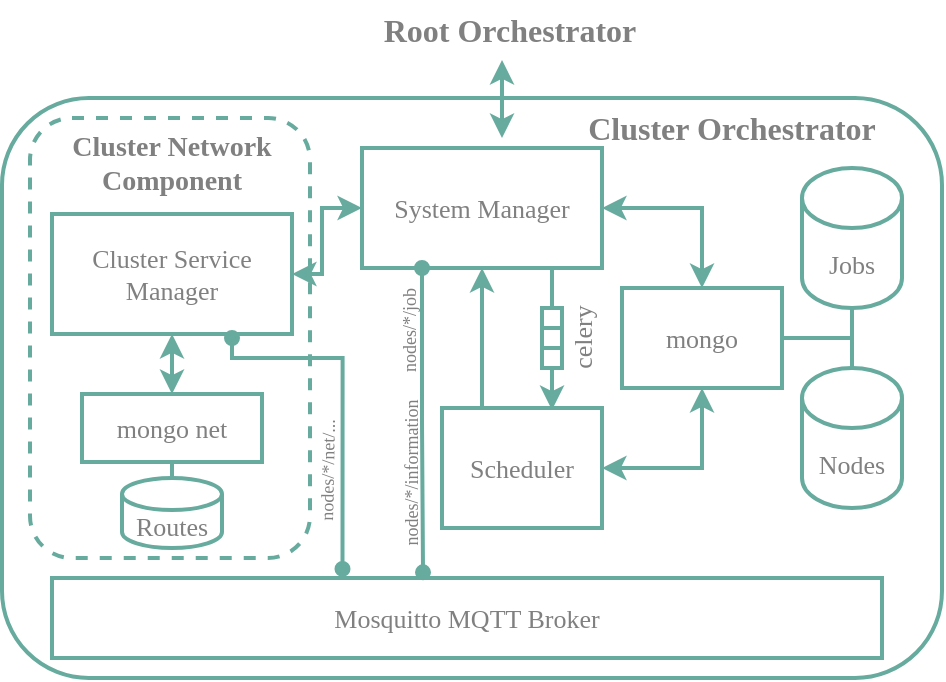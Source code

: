 <mxfile version="24.7.17">
  <diagram id="ZdwTuiK6LGV12zfFTO1-" name="Page-1">
    <mxGraphModel dx="838" dy="573" grid="1" gridSize="10" guides="1" tooltips="1" connect="1" arrows="1" fold="1" page="1" pageScale="1" pageWidth="827" pageHeight="1169" math="0" shadow="0">
      <root>
        <mxCell id="0" />
        <mxCell id="1" parent="0" />
        <mxCell id="b5Y4_zGtjNbEffgwSiQB-42" value="" style="rounded=1;whiteSpace=wrap;html=1;strokeColor=#67AB9F;fontColor=#808080;fillColor=none;strokeWidth=2;fontFamily=CMU Sans Serif;fontSize=13;" parent="1" vertex="1">
          <mxGeometry x="160" y="409" width="470" height="290" as="geometry" />
        </mxCell>
        <mxCell id="b5Y4_zGtjNbEffgwSiQB-44" style="edgeStyle=orthogonalEdgeStyle;rounded=0;orthogonalLoop=1;jettySize=auto;html=1;exitX=1;exitY=0.5;exitDx=0;exitDy=0;entryX=0.5;entryY=0;entryDx=0;entryDy=0;startArrow=classic;startFill=1;endArrow=classic;endFill=1;strokeColor=#67AB9F;fontColor=#808080;strokeWidth=2;fontFamily=CMU Sans Serif;fontSize=13;" parent="1" source="b5Y4_zGtjNbEffgwSiQB-45" target="b5Y4_zGtjNbEffgwSiQB-57" edge="1">
          <mxGeometry relative="1" as="geometry" />
        </mxCell>
        <mxCell id="b5Y4_zGtjNbEffgwSiQB-70" style="edgeStyle=orthogonalEdgeStyle;rounded=0;orthogonalLoop=1;jettySize=auto;html=1;exitX=0.25;exitY=1;exitDx=0;exitDy=0;entryX=0.447;entryY=-0.071;entryDx=0;entryDy=0;entryPerimeter=0;fontSize=13;startArrow=oval;startFill=1;endArrow=oval;endFill=1;strokeColor=#67AB9F;fontColor=#808080;strokeWidth=2;fontFamily=CMU Sans Serif;" parent="1" source="b5Y4_zGtjNbEffgwSiQB-45" target="b5Y4_zGtjNbEffgwSiQB-68" edge="1">
          <mxGeometry relative="1" as="geometry" />
        </mxCell>
        <mxCell id="b5Y4_zGtjNbEffgwSiQB-45" value="System Manager" style="rounded=0;whiteSpace=wrap;html=1;strokeColor=#67AB9F;fontColor=#808080;fillColor=none;strokeWidth=2;fontFamily=CMU Sans Serif;fontSize=13;" parent="1" vertex="1">
          <mxGeometry x="340" y="434" width="120" height="60" as="geometry" />
        </mxCell>
        <mxCell id="b5Y4_zGtjNbEffgwSiQB-46" style="edgeStyle=orthogonalEdgeStyle;rounded=0;orthogonalLoop=1;jettySize=auto;html=1;exitX=0.25;exitY=0;exitDx=0;exitDy=0;entryX=0.5;entryY=1;entryDx=0;entryDy=0;endArrow=classic;endFill=1;strokeColor=#67AB9F;fontColor=#808080;strokeWidth=2;fontFamily=CMU Sans Serif;fontSize=13;" parent="1" source="b5Y4_zGtjNbEffgwSiQB-48" target="b5Y4_zGtjNbEffgwSiQB-45" edge="1">
          <mxGeometry relative="1" as="geometry" />
        </mxCell>
        <mxCell id="b5Y4_zGtjNbEffgwSiQB-47" style="edgeStyle=orthogonalEdgeStyle;rounded=0;orthogonalLoop=1;jettySize=auto;html=1;exitX=1;exitY=0.5;exitDx=0;exitDy=0;endArrow=classic;endFill=1;startArrow=classic;startFill=1;strokeColor=#67AB9F;fontColor=#808080;strokeWidth=2;fontFamily=CMU Sans Serif;fontSize=13;" parent="1" source="b5Y4_zGtjNbEffgwSiQB-48" target="b5Y4_zGtjNbEffgwSiQB-57" edge="1">
          <mxGeometry relative="1" as="geometry" />
        </mxCell>
        <mxCell id="b5Y4_zGtjNbEffgwSiQB-48" value="Scheduler" style="rounded=0;whiteSpace=wrap;html=1;strokeColor=#67AB9F;fontColor=#808080;fillColor=none;strokeWidth=2;fontFamily=CMU Sans Serif;fontSize=13;" parent="1" vertex="1">
          <mxGeometry x="380" y="564" width="80" height="60" as="geometry" />
        </mxCell>
        <mxCell id="b5Y4_zGtjNbEffgwSiQB-49" value="Jobs" style="shape=cylinder3;whiteSpace=wrap;html=1;boundedLbl=1;backgroundOutline=1;size=15;strokeColor=#67AB9F;fontColor=#808080;fillColor=none;strokeWidth=2;fontFamily=CMU Sans Serif;fontSize=13;" parent="1" vertex="1">
          <mxGeometry x="560" y="444" width="50" height="70" as="geometry" />
        </mxCell>
        <mxCell id="b5Y4_zGtjNbEffgwSiQB-50" value="" style="rounded=1;whiteSpace=wrap;html=1;dashed=1;strokeColor=#67AB9F;fontColor=#808080;fillColor=none;strokeWidth=2;fontFamily=CMU Sans Serif;fontSize=13;" parent="1" vertex="1">
          <mxGeometry x="174" y="419" width="140" height="220" as="geometry" />
        </mxCell>
        <mxCell id="b5Y4_zGtjNbEffgwSiQB-51" style="edgeStyle=orthogonalEdgeStyle;rounded=0;orthogonalLoop=1;jettySize=auto;html=1;exitX=0.5;exitY=1;exitDx=0;exitDy=0;entryX=0.5;entryY=0;entryDx=0;entryDy=0;startArrow=classic;startFill=1;endArrow=classic;endFill=1;strokeColor=#67AB9F;fontColor=#808080;strokeWidth=2;fontFamily=CMU Sans Serif;fontSize=13;" parent="1" source="b5Y4_zGtjNbEffgwSiQB-52" target="b5Y4_zGtjNbEffgwSiQB-65" edge="1">
          <mxGeometry relative="1" as="geometry" />
        </mxCell>
        <mxCell id="b5Y4_zGtjNbEffgwSiQB-69" style="edgeStyle=orthogonalEdgeStyle;rounded=0;orthogonalLoop=1;jettySize=auto;html=1;fontSize=13;startArrow=oval;startFill=1;endArrow=oval;endFill=1;entryX=0.35;entryY=-0.113;entryDx=0;entryDy=0;entryPerimeter=0;strokeColor=#67AB9F;fontColor=#808080;strokeWidth=2;fontFamily=CMU Sans Serif;" parent="1" target="b5Y4_zGtjNbEffgwSiQB-68" edge="1">
          <mxGeometry relative="1" as="geometry">
            <mxPoint x="275" y="529" as="sourcePoint" />
            <mxPoint x="330" y="639" as="targetPoint" />
            <Array as="points">
              <mxPoint x="275" y="539" />
              <mxPoint x="330" y="539" />
            </Array>
          </mxGeometry>
        </mxCell>
        <mxCell id="b5Y4_zGtjNbEffgwSiQB-52" value="Cluster Service Manager" style="rounded=0;whiteSpace=wrap;html=1;strokeColor=#67AB9F;fontColor=#808080;fillColor=none;strokeWidth=2;fontFamily=CMU Sans Serif;fontSize=13;" parent="1" vertex="1">
          <mxGeometry x="185" y="467" width="120" height="60" as="geometry" />
        </mxCell>
        <mxCell id="b5Y4_zGtjNbEffgwSiQB-53" value="Routes" style="shape=cylinder3;whiteSpace=wrap;html=1;boundedLbl=1;backgroundOutline=1;size=8.0;strokeColor=#67AB9F;fontColor=#808080;fillColor=none;strokeWidth=2;fontFamily=CMU Sans Serif;fontSize=13;" parent="1" vertex="1">
          <mxGeometry x="220" y="599" width="50" height="35" as="geometry" />
        </mxCell>
        <mxCell id="b5Y4_zGtjNbEffgwSiQB-54" value="Nodes" style="shape=cylinder3;whiteSpace=wrap;html=1;boundedLbl=1;backgroundOutline=1;size=15;strokeColor=#67AB9F;fontColor=#808080;fillColor=none;strokeWidth=2;fontFamily=CMU Sans Serif;fontSize=13;" parent="1" vertex="1">
          <mxGeometry x="560" y="544" width="50" height="70" as="geometry" />
        </mxCell>
        <mxCell id="b5Y4_zGtjNbEffgwSiQB-55" style="edgeStyle=orthogonalEdgeStyle;rounded=0;orthogonalLoop=1;jettySize=auto;html=1;exitX=1;exitY=0.5;exitDx=0;exitDy=0;entryX=0.5;entryY=1;entryDx=0;entryDy=0;entryPerimeter=0;endArrow=none;endFill=0;strokeColor=#67AB9F;fontColor=#808080;strokeWidth=2;fontFamily=CMU Sans Serif;fontSize=13;" parent="1" source="b5Y4_zGtjNbEffgwSiQB-57" target="b5Y4_zGtjNbEffgwSiQB-49" edge="1">
          <mxGeometry relative="1" as="geometry" />
        </mxCell>
        <mxCell id="b5Y4_zGtjNbEffgwSiQB-56" style="edgeStyle=orthogonalEdgeStyle;rounded=0;orthogonalLoop=1;jettySize=auto;html=1;exitX=1;exitY=0.5;exitDx=0;exitDy=0;entryX=0.5;entryY=0;entryDx=0;entryDy=0;entryPerimeter=0;endArrow=none;endFill=0;strokeColor=#67AB9F;fontColor=#808080;strokeWidth=2;fontFamily=CMU Sans Serif;fontSize=13;" parent="1" source="b5Y4_zGtjNbEffgwSiQB-57" target="b5Y4_zGtjNbEffgwSiQB-54" edge="1">
          <mxGeometry relative="1" as="geometry" />
        </mxCell>
        <mxCell id="b5Y4_zGtjNbEffgwSiQB-57" value="mongo" style="rounded=0;whiteSpace=wrap;html=1;strokeColor=#67AB9F;fontColor=#808080;fillColor=none;strokeWidth=2;fontFamily=CMU Sans Serif;fontSize=13;" parent="1" vertex="1">
          <mxGeometry x="470" y="504" width="80" height="50" as="geometry" />
        </mxCell>
        <mxCell id="b5Y4_zGtjNbEffgwSiQB-62" value="celery" style="text;html=1;strokeColor=none;fillColor=none;align=center;verticalAlign=middle;whiteSpace=wrap;rounded=0;rotation=-90;fontColor=#808080;strokeWidth=2;fontFamily=CMU Sans Serif;fontSize=13;" parent="1" vertex="1">
          <mxGeometry x="412.5" y="519" width="75" height="20" as="geometry" />
        </mxCell>
        <mxCell id="b5Y4_zGtjNbEffgwSiQB-63" style="edgeStyle=orthogonalEdgeStyle;rounded=0;orthogonalLoop=1;jettySize=auto;html=1;exitX=0;exitY=0.5;exitDx=0;exitDy=0;entryX=1;entryY=0.5;entryDx=0;entryDy=0;startArrow=classic;startFill=1;endArrow=classic;endFill=1;strokeColor=#67AB9F;fontColor=#808080;strokeWidth=2;fontFamily=CMU Sans Serif;fontSize=13;" parent="1" source="b5Y4_zGtjNbEffgwSiQB-45" target="b5Y4_zGtjNbEffgwSiQB-52" edge="1">
          <mxGeometry relative="1" as="geometry">
            <Array as="points">
              <mxPoint x="320" y="464" />
              <mxPoint x="320" y="497" />
            </Array>
          </mxGeometry>
        </mxCell>
        <mxCell id="b5Y4_zGtjNbEffgwSiQB-64" style="edgeStyle=orthogonalEdgeStyle;rounded=0;orthogonalLoop=1;jettySize=auto;html=1;exitX=0.5;exitY=1;exitDx=0;exitDy=0;entryX=0.5;entryY=0;entryDx=0;entryDy=0;entryPerimeter=0;startArrow=none;startFill=0;endArrow=none;endFill=0;strokeColor=#67AB9F;fontColor=#808080;strokeWidth=2;fontFamily=CMU Sans Serif;fontSize=13;" parent="1" source="b5Y4_zGtjNbEffgwSiQB-65" target="b5Y4_zGtjNbEffgwSiQB-53" edge="1">
          <mxGeometry relative="1" as="geometry" />
        </mxCell>
        <mxCell id="b5Y4_zGtjNbEffgwSiQB-65" value="mongo net" style="rounded=0;whiteSpace=wrap;html=1;strokeColor=#67AB9F;fontColor=#808080;fillColor=none;strokeWidth=2;fontFamily=CMU Sans Serif;fontSize=13;" parent="1" vertex="1">
          <mxGeometry x="200" y="557" width="90" height="34" as="geometry" />
        </mxCell>
        <mxCell id="b5Y4_zGtjNbEffgwSiQB-66" value="&lt;b style=&quot;font-size: 16px;&quot;&gt;&lt;font style=&quot;font-size: 16px;&quot;&gt;Cluster Orchestrator&lt;/font&gt;&lt;/b&gt;" style="text;html=1;strokeColor=none;fillColor=none;align=center;verticalAlign=middle;whiteSpace=wrap;rounded=0;dashed=1;fontColor=#808080;strokeWidth=2;fontFamily=CMU Sans Serif;fontSize=16;" parent="1" vertex="1">
          <mxGeometry x="440" y="409" width="170" height="30" as="geometry" />
        </mxCell>
        <mxCell id="b5Y4_zGtjNbEffgwSiQB-67" value="&lt;b style=&quot;font-size: 14px;&quot;&gt;&lt;font style=&quot;font-size: 14px;&quot;&gt;Cluster Network Component&lt;/font&gt;&lt;/b&gt;" style="text;html=1;strokeColor=none;fillColor=none;align=center;verticalAlign=middle;whiteSpace=wrap;rounded=0;dashed=1;fontColor=#808080;strokeWidth=2;fontFamily=CMU Sans Serif;fontSize=14;" parent="1" vertex="1">
          <mxGeometry x="185" y="427" width="120" height="30" as="geometry" />
        </mxCell>
        <mxCell id="b5Y4_zGtjNbEffgwSiQB-68" value="Mosquitto MQTT Broker" style="rounded=0;whiteSpace=wrap;html=1;fontSize=13;strokeColor=#67AB9F;fontColor=#808080;fillColor=none;strokeWidth=2;fontFamily=CMU Sans Serif;" parent="1" vertex="1">
          <mxGeometry x="185" y="649" width="415" height="40" as="geometry" />
        </mxCell>
        <mxCell id="b5Y4_zGtjNbEffgwSiQB-76" value="" style="endArrow=classic;startArrow=classic;html=1;rounded=0;fontSize=13;strokeColor=#67AB9F;fontColor=#808080;strokeWidth=2;fontFamily=CMU Sans Serif;" parent="1" edge="1">
          <mxGeometry width="50" height="50" relative="1" as="geometry">
            <mxPoint x="410" y="429" as="sourcePoint" />
            <mxPoint x="410" y="390" as="targetPoint" />
          </mxGeometry>
        </mxCell>
        <mxCell id="b5Y4_zGtjNbEffgwSiQB-78" value="&lt;font style=&quot;font-size: 9px;&quot;&gt;nodes/*/net/...&lt;/font&gt;" style="text;html=1;strokeColor=none;fillColor=none;align=center;verticalAlign=middle;whiteSpace=wrap;rounded=0;fontSize=9;rotation=-89;fontColor=#808080;strokeWidth=2;fontFamily=CMU Sans Serif;" parent="1" vertex="1">
          <mxGeometry x="293" y="580" width="60" height="30" as="geometry" />
        </mxCell>
        <mxCell id="b5Y4_zGtjNbEffgwSiQB-80" value="nodes/*/information&amp;nbsp;&amp;nbsp;" style="text;html=1;strokeColor=none;fillColor=none;align=center;verticalAlign=middle;whiteSpace=wrap;rounded=0;fontSize=9;rotation=-90;fontColor=#808080;strokeWidth=2;fontFamily=CMU Sans Serif;" parent="1" vertex="1">
          <mxGeometry x="335" y="579" width="60" height="30" as="geometry" />
        </mxCell>
        <mxCell id="b5Y4_zGtjNbEffgwSiQB-81" value="nodes/*/job" style="text;html=1;strokeColor=none;fillColor=none;align=center;verticalAlign=middle;whiteSpace=wrap;rounded=0;fontSize=9;rotation=-90;fontColor=#808080;strokeWidth=2;fontFamily=CMU Sans Serif;" parent="1" vertex="1">
          <mxGeometry x="334" y="510" width="60" height="30" as="geometry" />
        </mxCell>
        <mxCell id="ae70bi0Nxy2G-uHJ9-6V-21" value="" style="group;strokeColor=#67AB9F;fontColor=#808080;strokeWidth=2;fontFamily=CMU Sans Serif;fontSize=13;" parent="1" vertex="1" connectable="0">
          <mxGeometry x="430" y="514" width="10" height="30" as="geometry" />
        </mxCell>
        <mxCell id="ae70bi0Nxy2G-uHJ9-6V-22" value="" style="rounded=0;whiteSpace=wrap;html=1;strokeColor=#67AB9F;fontColor=#808080;fillColor=none;strokeWidth=2;fontFamily=CMU Sans Serif;fontSize=13;" parent="ae70bi0Nxy2G-uHJ9-6V-21" vertex="1">
          <mxGeometry width="10" height="10" as="geometry" />
        </mxCell>
        <mxCell id="ae70bi0Nxy2G-uHJ9-6V-23" value="" style="rounded=0;whiteSpace=wrap;html=1;strokeColor=#67AB9F;fontColor=#808080;fillColor=none;strokeWidth=2;fontFamily=CMU Sans Serif;fontSize=13;" parent="ae70bi0Nxy2G-uHJ9-6V-21" vertex="1">
          <mxGeometry y="10" width="10" height="10" as="geometry" />
        </mxCell>
        <mxCell id="ae70bi0Nxy2G-uHJ9-6V-24" value="" style="rounded=0;whiteSpace=wrap;html=1;strokeColor=#67AB9F;fontColor=#808080;fillColor=none;strokeWidth=2;fontFamily=CMU Sans Serif;fontSize=13;" parent="ae70bi0Nxy2G-uHJ9-6V-21" vertex="1">
          <mxGeometry y="20" width="10" height="10" as="geometry" />
        </mxCell>
        <mxCell id="ae70bi0Nxy2G-uHJ9-6V-25" value="" style="endArrow=none;html=1;rounded=0;endSize=0;strokeColor=#67AB9F;fontColor=#808080;strokeWidth=2;fontFamily=CMU Sans Serif;fontSize=13;" parent="1" edge="1">
          <mxGeometry width="50" height="50" relative="1" as="geometry">
            <mxPoint x="435" y="494" as="sourcePoint" />
            <mxPoint x="435" y="514" as="targetPoint" />
          </mxGeometry>
        </mxCell>
        <mxCell id="ae70bi0Nxy2G-uHJ9-6V-26" value="" style="endArrow=classic;html=1;rounded=0;strokeColor=#67AB9F;fontColor=#808080;strokeWidth=2;fontFamily=CMU Sans Serif;fontSize=13;" parent="1" edge="1">
          <mxGeometry width="50" height="50" relative="1" as="geometry">
            <mxPoint x="435" y="544" as="sourcePoint" />
            <mxPoint x="435" y="565" as="targetPoint" />
          </mxGeometry>
        </mxCell>
        <mxCell id="BHdvgP_C306I9zfkn3HG-8" value="&lt;b style=&quot;font-size: 16px;&quot;&gt;&lt;font style=&quot;font-size: 16px;&quot;&gt;Root Orchestrator&lt;/font&gt;&lt;/b&gt;" style="text;html=1;strokeColor=none;fillColor=none;align=center;verticalAlign=middle;whiteSpace=wrap;rounded=0;dashed=1;fontColor=#808080;strokeWidth=2;fontFamily=CMU Sans Serif;fontSize=16;" parent="1" vertex="1">
          <mxGeometry x="329" y="360" width="169.5" height="30" as="geometry" />
        </mxCell>
      </root>
    </mxGraphModel>
  </diagram>
</mxfile>
